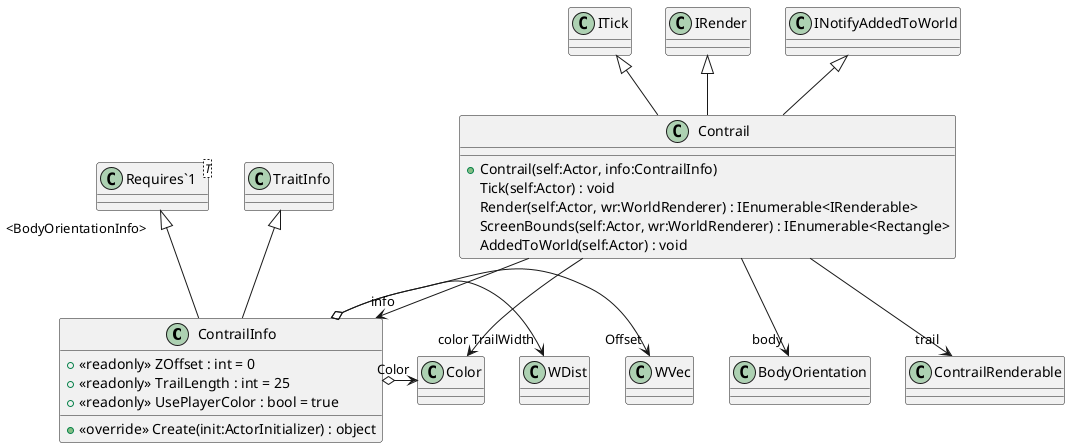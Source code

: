 @startuml
class ContrailInfo {
    + <<readonly>> ZOffset : int = 0
    + <<readonly>> TrailLength : int = 25
    + <<readonly>> UsePlayerColor : bool = true
    + <<override>> Create(init:ActorInitializer) : object
}
class Contrail {
    + Contrail(self:Actor, info:ContrailInfo)
    Tick(self:Actor) : void
    Render(self:Actor, wr:WorldRenderer) : IEnumerable<IRenderable>
    ScreenBounds(self:Actor, wr:WorldRenderer) : IEnumerable<Rectangle>
    AddedToWorld(self:Actor) : void
}
class "Requires`1"<T> {
}
TraitInfo <|-- ContrailInfo
"Requires`1" "<BodyOrientationInfo>" <|-- ContrailInfo
ContrailInfo o-> "Offset" WVec
ContrailInfo o-> "TrailWidth" WDist
ContrailInfo o-> "Color" Color
ITick <|-- Contrail
IRender <|-- Contrail
INotifyAddedToWorld <|-- Contrail
Contrail --> "info" ContrailInfo
Contrail --> "body" BodyOrientation
Contrail --> "color" Color
Contrail --> "trail" ContrailRenderable
@enduml
